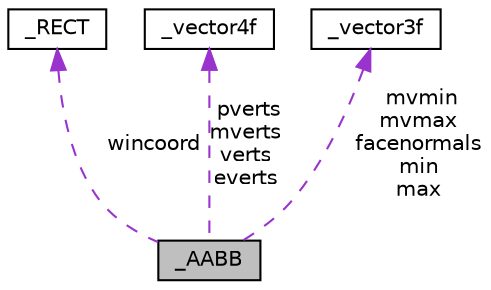 digraph "_AABB"
{
  edge [fontname="Helvetica",fontsize="10",labelfontname="Helvetica",labelfontsize="10"];
  node [fontname="Helvetica",fontsize="10",shape=record];
  Node1 [label="_AABB",height=0.2,width=0.4,color="black", fillcolor="grey75", style="filled" fontcolor="black"];
  Node2 -> Node1 [dir="back",color="darkorchid3",fontsize="10",style="dashed",label=" wincoord" ,fontname="Helvetica"];
  Node2 [label="_RECT",height=0.2,width=0.4,color="black", fillcolor="white", style="filled",URL="$db/dcc/struct___r_e_c_t.html"];
  Node3 -> Node1 [dir="back",color="darkorchid3",fontsize="10",style="dashed",label=" pverts\nmverts\nverts\neverts" ,fontname="Helvetica"];
  Node3 [label="_vector4f",height=0.2,width=0.4,color="black", fillcolor="white", style="filled",URL="$df/d6e/struct__vector4f.html"];
  Node4 -> Node1 [dir="back",color="darkorchid3",fontsize="10",style="dashed",label=" mvmin\nmvmax\nfacenormals\nmin\nmax" ,fontname="Helvetica"];
  Node4 [label="_vector3f",height=0.2,width=0.4,color="black", fillcolor="white", style="filled",URL="$df/d50/struct__vector3f.html"];
}
